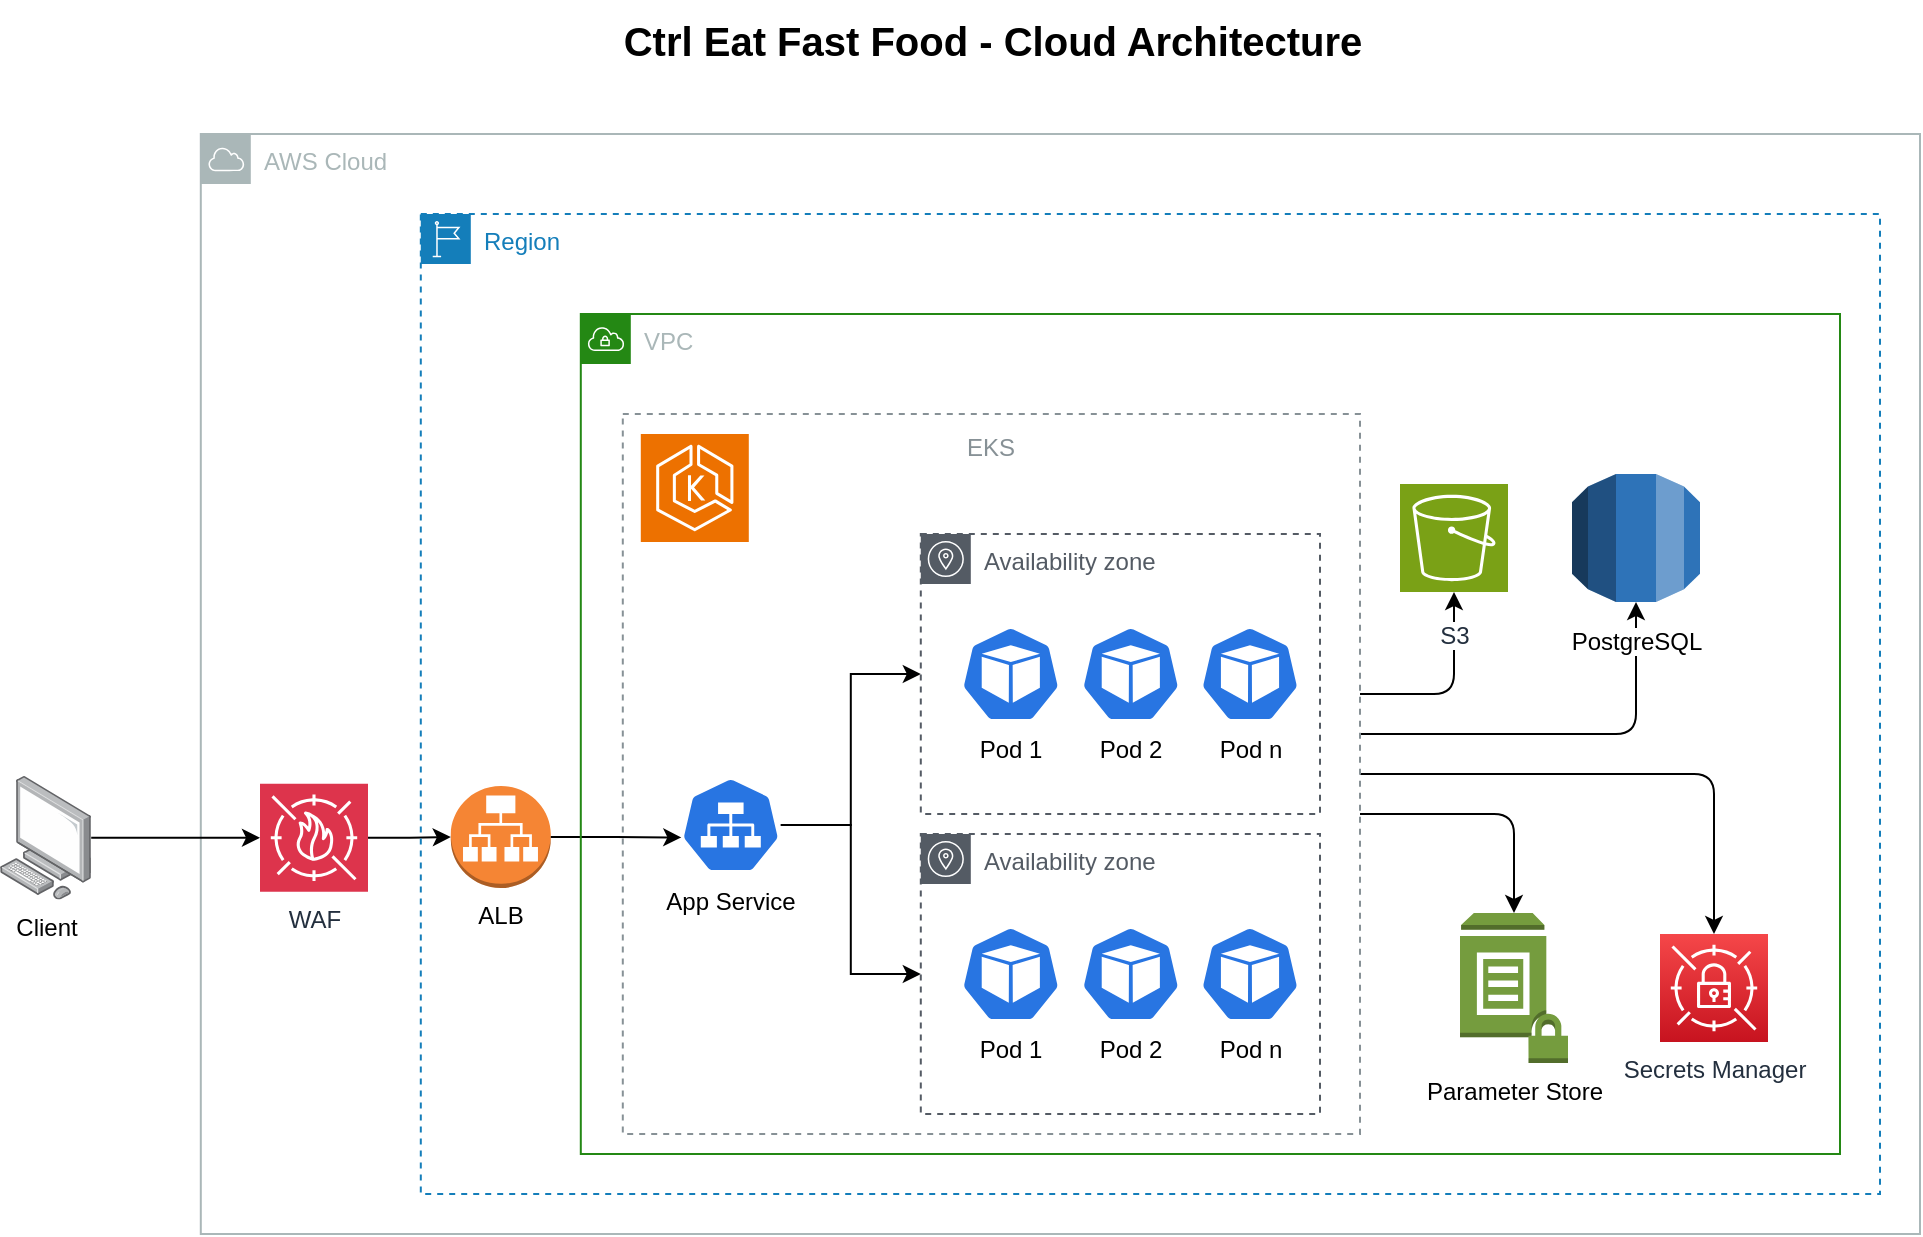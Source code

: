 <mxfile>
    <diagram name="Page-1" id="0IbwrK3viUqdHob_QQd7">
        <mxGraphModel dx="1122" dy="627" grid="1" gridSize="10" guides="1" tooltips="1" connect="1" arrows="1" fold="1" page="1" pageScale="1" pageWidth="850" pageHeight="1100" background="#FFFFFF" math="0" shadow="0">
            <root>
                <mxCell id="0"/>
                <mxCell id="1" parent="0"/>
                <mxCell id="U08-m1qgJhZUvmVtziXx-59" value="AWS Cloud" style="sketch=0;outlineConnect=0;gradientColor=none;html=1;whiteSpace=wrap;fontSize=12;fontStyle=0;shape=mxgraph.aws4.group;grIcon=mxgraph.aws4.group_aws_cloud;strokeColor=#AAB7B8;fillColor=none;verticalAlign=top;align=left;spacingLeft=30;fontColor=#AAB7B8;dashed=0;" parent="1" vertex="1">
                    <mxGeometry x="160.4" y="80" width="859.6" height="550" as="geometry"/>
                </mxCell>
                <mxCell id="4" style="edgeStyle=orthogonalEdgeStyle;html=1;entryX=0.5;entryY=1;entryDx=0;entryDy=0;entryPerimeter=0;" edge="1" parent="1" source="U08-m1qgJhZUvmVtziXx-35" target="U08-m1qgJhZUvmVtziXx-49">
                    <mxGeometry relative="1" as="geometry">
                        <Array as="points">
                            <mxPoint x="787" y="360"/>
                        </Array>
                    </mxGeometry>
                </mxCell>
                <mxCell id="5" style="edgeStyle=orthogonalEdgeStyle;html=1;entryX=0.5;entryY=1;entryDx=0;entryDy=0;entryPerimeter=0;" edge="1" parent="1" source="U08-m1qgJhZUvmVtziXx-35" target="U08-m1qgJhZUvmVtziXx-52">
                    <mxGeometry relative="1" as="geometry">
                        <Array as="points">
                            <mxPoint x="878" y="380"/>
                        </Array>
                    </mxGeometry>
                </mxCell>
                <mxCell id="6" style="edgeStyle=orthogonalEdgeStyle;html=1;entryX=0.5;entryY=0;entryDx=0;entryDy=0;entryPerimeter=0;" edge="1" parent="1" source="U08-m1qgJhZUvmVtziXx-35" target="3">
                    <mxGeometry relative="1" as="geometry">
                        <Array as="points">
                            <mxPoint x="817" y="420"/>
                        </Array>
                    </mxGeometry>
                </mxCell>
                <mxCell id="7" style="edgeStyle=orthogonalEdgeStyle;html=1;entryX=0.5;entryY=0;entryDx=0;entryDy=0;entryPerimeter=0;" edge="1" parent="1" source="U08-m1qgJhZUvmVtziXx-35" target="2">
                    <mxGeometry relative="1" as="geometry"/>
                </mxCell>
                <mxCell id="U08-m1qgJhZUvmVtziXx-35" value="EKS" style="outlineConnect=0;gradientColor=none;html=1;whiteSpace=wrap;fontSize=12;fontStyle=0;strokeColor=#879196;fillColor=none;verticalAlign=top;align=center;fontColor=#879196;dashed=1;spacingTop=3;" parent="1" vertex="1">
                    <mxGeometry x="371.4" y="220" width="368.6" height="360" as="geometry"/>
                </mxCell>
                <mxCell id="U08-m1qgJhZUvmVtziXx-29" value="ALB" style="outlineConnect=0;dashed=0;verticalLabelPosition=bottom;verticalAlign=top;align=center;html=1;shape=mxgraph.aws3.application_load_balancer;fillColor=#F58534;gradientColor=none;" parent="1" vertex="1">
                    <mxGeometry x="285.4" y="406" width="50" height="51" as="geometry"/>
                </mxCell>
                <mxCell id="U08-m1qgJhZUvmVtziXx-30" value="" style="sketch=0;points=[[0,0,0],[0.25,0,0],[0.5,0,0],[0.75,0,0],[1,0,0],[0,1,0],[0.25,1,0],[0.5,1,0],[0.75,1,0],[1,1,0],[0,0.25,0],[0,0.5,0],[0,0.75,0],[1,0.25,0],[1,0.5,0],[1,0.75,0]];outlineConnect=0;fontColor=#232F3E;fillColor=#ED7100;strokeColor=#ffffff;dashed=0;verticalLabelPosition=bottom;verticalAlign=top;align=center;html=1;fontSize=12;fontStyle=0;aspect=fixed;shape=mxgraph.aws4.resourceIcon;resIcon=mxgraph.aws4.eks;" parent="1" vertex="1">
                    <mxGeometry x="380.4" y="230" width="54" height="54" as="geometry"/>
                </mxCell>
                <mxCell id="U08-m1qgJhZUvmVtziXx-41" style="edgeStyle=orthogonalEdgeStyle;rounded=0;orthogonalLoop=1;jettySize=auto;html=1;" parent="1" source="U08-m1qgJhZUvmVtziXx-31" target="U08-m1qgJhZUvmVtziXx-36" edge="1">
                    <mxGeometry relative="1" as="geometry"/>
                </mxCell>
                <mxCell id="U08-m1qgJhZUvmVtziXx-42" style="edgeStyle=orthogonalEdgeStyle;rounded=0;orthogonalLoop=1;jettySize=auto;html=1;" parent="1" source="U08-m1qgJhZUvmVtziXx-31" target="U08-m1qgJhZUvmVtziXx-37" edge="1">
                    <mxGeometry relative="1" as="geometry"/>
                </mxCell>
                <mxCell id="U08-m1qgJhZUvmVtziXx-31" value="App Service" style="sketch=0;html=1;dashed=0;whitespace=wrap;fillColor=#2875E2;strokeColor=#ffffff;points=[[0.005,0.63,0],[0.1,0.2,0],[0.9,0.2,0],[0.5,0,0],[0.995,0.63,0],[0.72,0.99,0],[0.5,1,0],[0.28,0.99,0]];verticalLabelPosition=bottom;align=center;verticalAlign=top;shape=mxgraph.kubernetes.icon;prIcon=svc" parent="1" vertex="1">
                    <mxGeometry x="400.4" y="401.5" width="50" height="48" as="geometry"/>
                </mxCell>
                <mxCell id="U08-m1qgJhZUvmVtziXx-36" value="Availability zone" style="sketch=0;outlineConnect=0;gradientColor=none;html=1;whiteSpace=wrap;fontSize=12;fontStyle=0;shape=mxgraph.aws4.group;grIcon=mxgraph.aws4.group_availability_zone;strokeColor=#545B64;fillColor=none;verticalAlign=top;align=left;spacingLeft=30;fontColor=#545B64;dashed=1;" parent="1" vertex="1">
                    <mxGeometry x="520.4" y="280" width="199.6" height="140" as="geometry"/>
                </mxCell>
                <mxCell id="U08-m1qgJhZUvmVtziXx-32" value="Pod 1" style="sketch=0;html=1;dashed=0;whitespace=wrap;fillColor=#2875E2;strokeColor=#ffffff;points=[[0.005,0.63,0],[0.1,0.2,0],[0.9,0.2,0],[0.5,0,0],[0.995,0.63,0],[0.72,0.99,0],[0.5,1,0],[0.28,0.99,0]];verticalLabelPosition=bottom;align=center;verticalAlign=top;shape=mxgraph.kubernetes.icon;prIcon=pod" parent="1" vertex="1">
                    <mxGeometry x="540.4" y="326" width="50" height="48" as="geometry"/>
                </mxCell>
                <mxCell id="U08-m1qgJhZUvmVtziXx-33" value="Pod 2" style="sketch=0;html=1;dashed=0;whitespace=wrap;fillColor=#2875E2;strokeColor=#ffffff;points=[[0.005,0.63,0],[0.1,0.2,0],[0.9,0.2,0],[0.5,0,0],[0.995,0.63,0],[0.72,0.99,0],[0.5,1,0],[0.28,0.99,0]];verticalLabelPosition=bottom;align=center;verticalAlign=top;shape=mxgraph.kubernetes.icon;prIcon=pod" parent="1" vertex="1">
                    <mxGeometry x="600.4" y="326" width="50" height="48" as="geometry"/>
                </mxCell>
                <mxCell id="U08-m1qgJhZUvmVtziXx-37" value="Availability zone" style="sketch=0;outlineConnect=0;gradientColor=none;html=1;whiteSpace=wrap;fontSize=12;fontStyle=0;shape=mxgraph.aws4.group;grIcon=mxgraph.aws4.group_availability_zone;strokeColor=#545B64;fillColor=none;verticalAlign=top;align=left;spacingLeft=30;fontColor=#545B64;dashed=1;" parent="1" vertex="1">
                    <mxGeometry x="520.4" y="430" width="199.6" height="140" as="geometry"/>
                </mxCell>
                <mxCell id="U08-m1qgJhZUvmVtziXx-38" value="Pod 1" style="sketch=0;html=1;dashed=0;whitespace=wrap;fillColor=#2875E2;strokeColor=#ffffff;points=[[0.005,0.63,0],[0.1,0.2,0],[0.9,0.2,0],[0.5,0,0],[0.995,0.63,0],[0.72,0.99,0],[0.5,1,0],[0.28,0.99,0]];verticalLabelPosition=bottom;align=center;verticalAlign=top;shape=mxgraph.kubernetes.icon;prIcon=pod" parent="1" vertex="1">
                    <mxGeometry x="540.4" y="476" width="50" height="48" as="geometry"/>
                </mxCell>
                <mxCell id="U08-m1qgJhZUvmVtziXx-39" value="Pod 2" style="sketch=0;html=1;dashed=0;whitespace=wrap;fillColor=#2875E2;strokeColor=#ffffff;points=[[0.005,0.63,0],[0.1,0.2,0],[0.9,0.2,0],[0.5,0,0],[0.995,0.63,0],[0.72,0.99,0],[0.5,1,0],[0.28,0.99,0]];verticalLabelPosition=bottom;align=center;verticalAlign=top;shape=mxgraph.kubernetes.icon;prIcon=pod" parent="1" vertex="1">
                    <mxGeometry x="600.4" y="476" width="50" height="48" as="geometry"/>
                </mxCell>
                <mxCell id="U08-m1qgJhZUvmVtziXx-43" style="edgeStyle=orthogonalEdgeStyle;rounded=0;orthogonalLoop=1;jettySize=auto;html=1;entryX=0.005;entryY=0.63;entryDx=0;entryDy=0;entryPerimeter=0;" parent="1" source="U08-m1qgJhZUvmVtziXx-29" target="U08-m1qgJhZUvmVtziXx-31" edge="1">
                    <mxGeometry relative="1" as="geometry"/>
                </mxCell>
                <mxCell id="U08-m1qgJhZUvmVtziXx-44" value="Client" style="image;points=[];aspect=fixed;html=1;align=center;shadow=0;dashed=0;image=img/lib/allied_telesis/computer_and_terminals/Personal_Computer.svg;" parent="1" vertex="1">
                    <mxGeometry x="60" y="401" width="45.6" height="61.8" as="geometry"/>
                </mxCell>
                <mxCell id="U08-m1qgJhZUvmVtziXx-45" value="WAF" style="sketch=0;points=[[0,0,0],[0.25,0,0],[0.5,0,0],[0.75,0,0],[1,0,0],[0,1,0],[0.25,1,0],[0.5,1,0],[0.75,1,0],[1,1,0],[0,0.25,0],[0,0.5,0],[0,0.75,0],[1,0.25,0],[1,0.5,0],[1,0.75,0]];outlineConnect=0;fontColor=#232F3E;fillColor=#DD344C;strokeColor=#ffffff;dashed=0;verticalLabelPosition=bottom;verticalAlign=top;align=center;html=1;fontSize=12;fontStyle=0;aspect=fixed;shape=mxgraph.aws4.resourceIcon;resIcon=mxgraph.aws4.waf;" parent="1" vertex="1">
                    <mxGeometry x="190" y="404.9" width="54" height="54" as="geometry"/>
                </mxCell>
                <mxCell id="U08-m1qgJhZUvmVtziXx-46" style="edgeStyle=orthogonalEdgeStyle;rounded=0;orthogonalLoop=1;jettySize=auto;html=1;entryX=0;entryY=0.5;entryDx=0;entryDy=0;entryPerimeter=0;" parent="1" source="U08-m1qgJhZUvmVtziXx-45" target="U08-m1qgJhZUvmVtziXx-29" edge="1">
                    <mxGeometry relative="1" as="geometry"/>
                </mxCell>
                <mxCell id="U08-m1qgJhZUvmVtziXx-47" style="edgeStyle=orthogonalEdgeStyle;rounded=0;orthogonalLoop=1;jettySize=auto;html=1;entryX=0;entryY=0.5;entryDx=0;entryDy=0;entryPerimeter=0;" parent="1" source="U08-m1qgJhZUvmVtziXx-44" target="U08-m1qgJhZUvmVtziXx-45" edge="1">
                    <mxGeometry relative="1" as="geometry"/>
                </mxCell>
                <mxCell id="U08-m1qgJhZUvmVtziXx-55" value="VPC" style="points=[[0,0],[0.25,0],[0.5,0],[0.75,0],[1,0],[1,0.25],[1,0.5],[1,0.75],[1,1],[0.75,1],[0.5,1],[0.25,1],[0,1],[0,0.75],[0,0.5],[0,0.25]];outlineConnect=0;gradientColor=none;html=1;whiteSpace=wrap;fontSize=12;fontStyle=0;container=1;pointerEvents=0;collapsible=0;recursiveResize=0;shape=mxgraph.aws4.group;grIcon=mxgraph.aws4.group_vpc;strokeColor=#248814;fillColor=none;verticalAlign=top;align=left;spacingLeft=30;fontColor=#AAB7B8;dashed=0;" parent="1" vertex="1">
                    <mxGeometry x="350.4" y="170" width="629.6" height="420" as="geometry"/>
                </mxCell>
                <mxCell id="U08-m1qgJhZUvmVtziXx-56" value="Region" style="points=[[0,0],[0.25,0],[0.5,0],[0.75,0],[1,0],[1,0.25],[1,0.5],[1,0.75],[1,1],[0.75,1],[0.5,1],[0.25,1],[0,1],[0,0.75],[0,0.5],[0,0.25]];outlineConnect=0;gradientColor=none;html=1;whiteSpace=wrap;fontSize=12;fontStyle=0;container=1;pointerEvents=0;collapsible=0;recursiveResize=0;shape=mxgraph.aws4.group;grIcon=mxgraph.aws4.group_region;strokeColor=#147EBA;fillColor=none;verticalAlign=top;align=left;spacingLeft=30;fontColor=#147EBA;dashed=1;" parent="1" vertex="1">
                    <mxGeometry x="270.4" y="120" width="729.6" height="490" as="geometry"/>
                </mxCell>
                <mxCell id="U08-m1qgJhZUvmVtziXx-61" value="Pod n" style="sketch=0;html=1;dashed=0;whitespace=wrap;fillColor=#2875E2;strokeColor=#ffffff;points=[[0.005,0.63,0],[0.1,0.2,0],[0.9,0.2,0],[0.5,0,0],[0.995,0.63,0],[0.72,0.99,0],[0.5,1,0],[0.28,0.99,0]];verticalLabelPosition=bottom;align=center;verticalAlign=top;shape=mxgraph.kubernetes.icon;prIcon=pod" parent="U08-m1qgJhZUvmVtziXx-56" vertex="1">
                    <mxGeometry x="389.6" y="206" width="50" height="48" as="geometry"/>
                </mxCell>
                <mxCell id="U08-m1qgJhZUvmVtziXx-52" value="PostgreSQL" style="outlineConnect=0;dashed=0;verticalLabelPosition=bottom;verticalAlign=top;align=center;html=1;shape=mxgraph.aws3.rds;fillColor=#2E73B8;gradientColor=none;labelBackgroundColor=default;spacingTop=6;" parent="U08-m1qgJhZUvmVtziXx-56" vertex="1">
                    <mxGeometry x="575.6" y="130" width="64" height="64" as="geometry"/>
                </mxCell>
                <mxCell id="U08-m1qgJhZUvmVtziXx-49" value="S3" style="sketch=0;points=[[0,0,0],[0.25,0,0],[0.5,0,0],[0.75,0,0],[1,0,0],[0,1,0],[0.25,1,0],[0.5,1,0],[0.75,1,0],[1,1,0],[0,0.25,0],[0,0.5,0],[0,0.75,0],[1,0.25,0],[1,0.5,0],[1,0.75,0]];outlineConnect=0;fontColor=#232F3E;fillColor=#7AA116;strokeColor=#ffffff;dashed=0;verticalLabelPosition=bottom;verticalAlign=top;align=center;html=1;fontSize=12;fontStyle=0;aspect=fixed;shape=mxgraph.aws4.resourceIcon;resIcon=mxgraph.aws4.s3;labelBackgroundColor=default;spacingTop=8;" parent="U08-m1qgJhZUvmVtziXx-56" vertex="1">
                    <mxGeometry x="489.6" y="135" width="54" height="54" as="geometry"/>
                </mxCell>
                <mxCell id="U08-m1qgJhZUvmVtziXx-60" value="Pod n" style="sketch=0;html=1;dashed=0;whitespace=wrap;fillColor=#2875E2;strokeColor=#ffffff;points=[[0.005,0.63,0],[0.1,0.2,0],[0.9,0.2,0],[0.5,0,0],[0.995,0.63,0],[0.72,0.99,0],[0.5,1,0],[0.28,0.99,0]];verticalLabelPosition=bottom;align=center;verticalAlign=top;shape=mxgraph.kubernetes.icon;prIcon=pod" parent="1" vertex="1">
                    <mxGeometry x="660" y="476" width="50" height="48" as="geometry"/>
                </mxCell>
                <mxCell id="U08-m1qgJhZUvmVtziXx-62" value="Ctrl Eat Fast Food - Cloud Architecture" style="text;html=1;align=center;verticalAlign=middle;resizable=0;points=[];autosize=1;strokeColor=none;fillColor=none;fontStyle=1;fontSize=20;" parent="1" vertex="1">
                    <mxGeometry x="360.7" y="13" width="390" height="40" as="geometry"/>
                </mxCell>
                <mxCell id="2" value="Secrets Manager" style="sketch=0;points=[[0,0,0],[0.25,0,0],[0.5,0,0],[0.75,0,0],[1,0,0],[0,1,0],[0.25,1,0],[0.5,1,0],[0.75,1,0],[1,1,0],[0,0.25,0],[0,0.5,0],[0,0.75,0],[1,0.25,0],[1,0.5,0],[1,0.75,0]];outlineConnect=0;fontColor=#232F3E;gradientColor=#F54749;gradientDirection=north;fillColor=#C7131F;strokeColor=#ffffff;dashed=0;verticalLabelPosition=bottom;verticalAlign=top;align=center;html=1;fontSize=12;fontStyle=0;aspect=fixed;shape=mxgraph.aws4.resourceIcon;resIcon=mxgraph.aws4.secrets_manager;" vertex="1" parent="1">
                    <mxGeometry x="890" y="480" width="54" height="54" as="geometry"/>
                </mxCell>
                <mxCell id="3" value="Parameter Store" style="outlineConnect=0;dashed=0;verticalLabelPosition=bottom;verticalAlign=top;align=center;html=1;shape=mxgraph.aws3.parameter_store;fillColor=#759C3E;gradientColor=none;" vertex="1" parent="1">
                    <mxGeometry x="790" y="469.5" width="54" height="75" as="geometry"/>
                </mxCell>
            </root>
        </mxGraphModel>
    </diagram>
</mxfile>